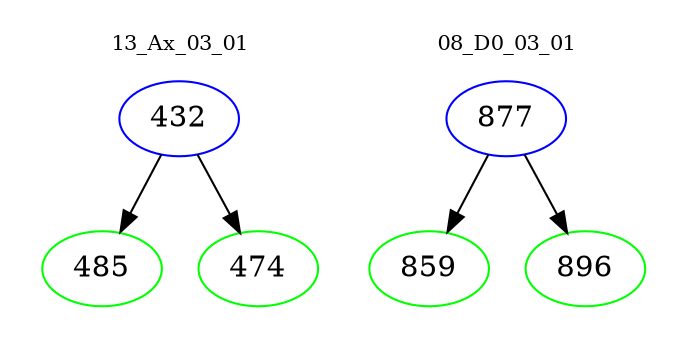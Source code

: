 digraph{
subgraph cluster_0 {
color = white
label = "13_Ax_03_01";
fontsize=10;
T0_432 [label="432", color="blue"]
T0_432 -> T0_485 [color="black"]
T0_485 [label="485", color="green"]
T0_432 -> T0_474 [color="black"]
T0_474 [label="474", color="green"]
}
subgraph cluster_1 {
color = white
label = "08_D0_03_01";
fontsize=10;
T1_877 [label="877", color="blue"]
T1_877 -> T1_859 [color="black"]
T1_859 [label="859", color="green"]
T1_877 -> T1_896 [color="black"]
T1_896 [label="896", color="green"]
}
}
